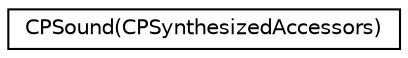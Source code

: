digraph "Graphical Class Hierarchy"
{
  edge [fontname="Helvetica",fontsize="10",labelfontname="Helvetica",labelfontsize="10"];
  node [fontname="Helvetica",fontsize="10",shape=record];
  rankdir="LR";
  Node1 [label="CPSound(CPSynthesizedAccessors)",height=0.2,width=0.4,color="black", fillcolor="white", style="filled",URL="$category_c_p_sound_07_c_p_synthesized_accessors_08.html"];
}
